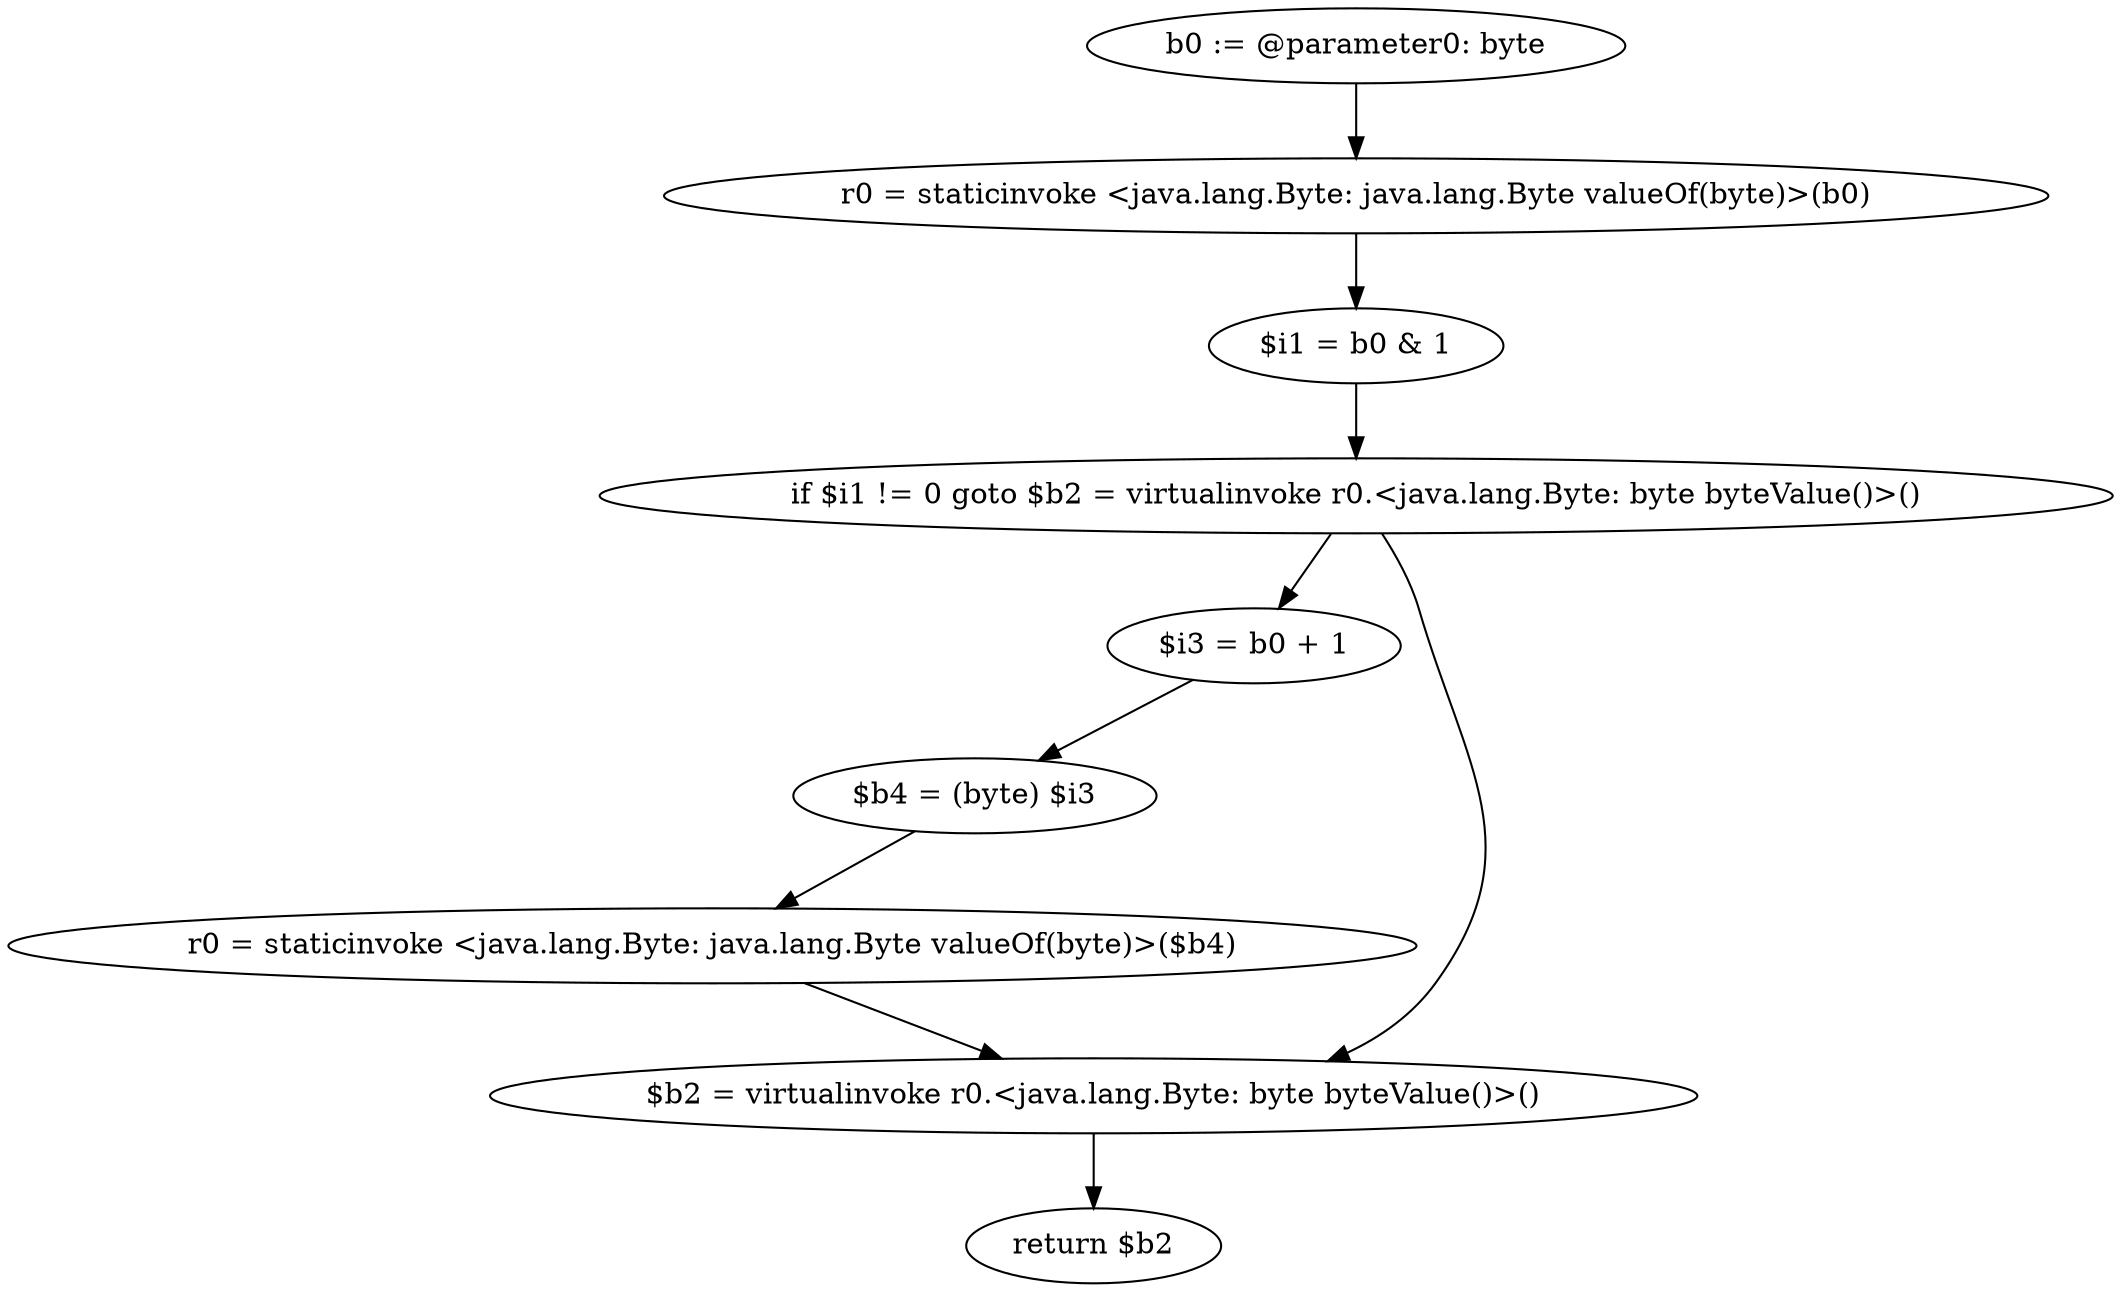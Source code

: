 digraph "unitGraph" {
    "b0 := @parameter0: byte"
    "r0 = staticinvoke <java.lang.Byte: java.lang.Byte valueOf(byte)>(b0)"
    "$i1 = b0 & 1"
    "if $i1 != 0 goto $b2 = virtualinvoke r0.<java.lang.Byte: byte byteValue()>()"
    "$i3 = b0 + 1"
    "$b4 = (byte) $i3"
    "r0 = staticinvoke <java.lang.Byte: java.lang.Byte valueOf(byte)>($b4)"
    "$b2 = virtualinvoke r0.<java.lang.Byte: byte byteValue()>()"
    "return $b2"
    "b0 := @parameter0: byte"->"r0 = staticinvoke <java.lang.Byte: java.lang.Byte valueOf(byte)>(b0)";
    "r0 = staticinvoke <java.lang.Byte: java.lang.Byte valueOf(byte)>(b0)"->"$i1 = b0 & 1";
    "$i1 = b0 & 1"->"if $i1 != 0 goto $b2 = virtualinvoke r0.<java.lang.Byte: byte byteValue()>()";
    "if $i1 != 0 goto $b2 = virtualinvoke r0.<java.lang.Byte: byte byteValue()>()"->"$i3 = b0 + 1";
    "if $i1 != 0 goto $b2 = virtualinvoke r0.<java.lang.Byte: byte byteValue()>()"->"$b2 = virtualinvoke r0.<java.lang.Byte: byte byteValue()>()";
    "$i3 = b0 + 1"->"$b4 = (byte) $i3";
    "$b4 = (byte) $i3"->"r0 = staticinvoke <java.lang.Byte: java.lang.Byte valueOf(byte)>($b4)";
    "r0 = staticinvoke <java.lang.Byte: java.lang.Byte valueOf(byte)>($b4)"->"$b2 = virtualinvoke r0.<java.lang.Byte: byte byteValue()>()";
    "$b2 = virtualinvoke r0.<java.lang.Byte: byte byteValue()>()"->"return $b2";
}

